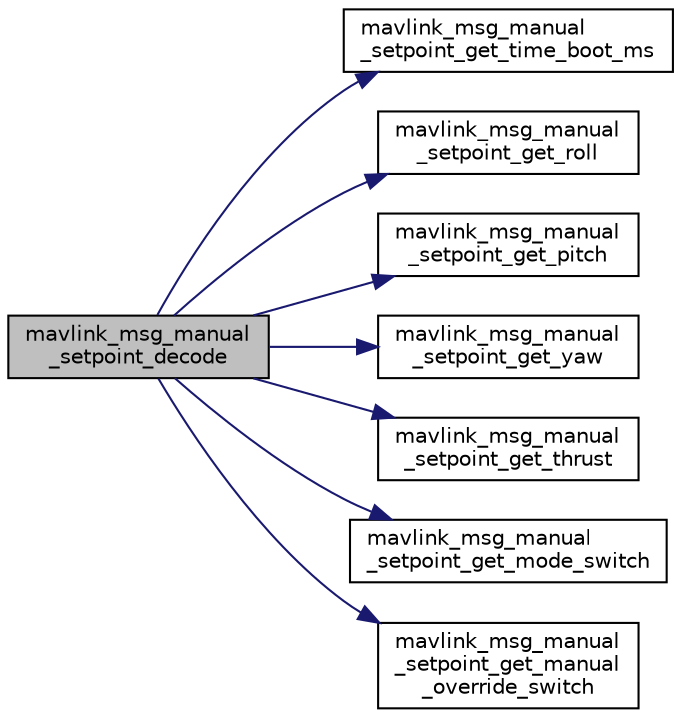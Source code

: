 digraph "mavlink_msg_manual_setpoint_decode"
{
 // INTERACTIVE_SVG=YES
  edge [fontname="Helvetica",fontsize="10",labelfontname="Helvetica",labelfontsize="10"];
  node [fontname="Helvetica",fontsize="10",shape=record];
  rankdir="LR";
  Node1 [label="mavlink_msg_manual\l_setpoint_decode",height=0.2,width=0.4,color="black", fillcolor="grey75", style="filled" fontcolor="black"];
  Node1 -> Node2 [color="midnightblue",fontsize="10",style="solid",fontname="Helvetica"];
  Node2 [label="mavlink_msg_manual\l_setpoint_get_time_boot_ms",height=0.2,width=0.4,color="black", fillcolor="white", style="filled",URL="$mavlink__msg__manual__setpoint_8h.html#a46d17db5376ef9354cdd4e481c7e07ed",tooltip="Send a manual_setpoint message. "];
  Node1 -> Node3 [color="midnightblue",fontsize="10",style="solid",fontname="Helvetica"];
  Node3 [label="mavlink_msg_manual\l_setpoint_get_roll",height=0.2,width=0.4,color="black", fillcolor="white", style="filled",URL="$mavlink__msg__manual__setpoint_8h.html#a63935b74b5d218e76c48f4f4417f479d",tooltip="Get field roll from manual_setpoint message. "];
  Node1 -> Node4 [color="midnightblue",fontsize="10",style="solid",fontname="Helvetica"];
  Node4 [label="mavlink_msg_manual\l_setpoint_get_pitch",height=0.2,width=0.4,color="black", fillcolor="white", style="filled",URL="$mavlink__msg__manual__setpoint_8h.html#aa331043bef24e3ad7a9a9c4158925e16",tooltip="Get field pitch from manual_setpoint message. "];
  Node1 -> Node5 [color="midnightblue",fontsize="10",style="solid",fontname="Helvetica"];
  Node5 [label="mavlink_msg_manual\l_setpoint_get_yaw",height=0.2,width=0.4,color="black", fillcolor="white", style="filled",URL="$mavlink__msg__manual__setpoint_8h.html#aceef7f2e4ef94dabbe18f4fd946ccddf",tooltip="Get field yaw from manual_setpoint message. "];
  Node1 -> Node6 [color="midnightblue",fontsize="10",style="solid",fontname="Helvetica"];
  Node6 [label="mavlink_msg_manual\l_setpoint_get_thrust",height=0.2,width=0.4,color="black", fillcolor="white", style="filled",URL="$mavlink__msg__manual__setpoint_8h.html#a90d5f466ae1d1971335f74985869c91f",tooltip="Get field thrust from manual_setpoint message. "];
  Node1 -> Node7 [color="midnightblue",fontsize="10",style="solid",fontname="Helvetica"];
  Node7 [label="mavlink_msg_manual\l_setpoint_get_mode_switch",height=0.2,width=0.4,color="black", fillcolor="white", style="filled",URL="$mavlink__msg__manual__setpoint_8h.html#a3403f756b9ba807d27bcb087e56f7dc6",tooltip="Get field mode_switch from manual_setpoint message. "];
  Node1 -> Node8 [color="midnightblue",fontsize="10",style="solid",fontname="Helvetica"];
  Node8 [label="mavlink_msg_manual\l_setpoint_get_manual\l_override_switch",height=0.2,width=0.4,color="black", fillcolor="white", style="filled",URL="$mavlink__msg__manual__setpoint_8h.html#a9ed8618cfa15dff780a6067039864bec",tooltip="Get field manual_override_switch from manual_setpoint message. "];
}
